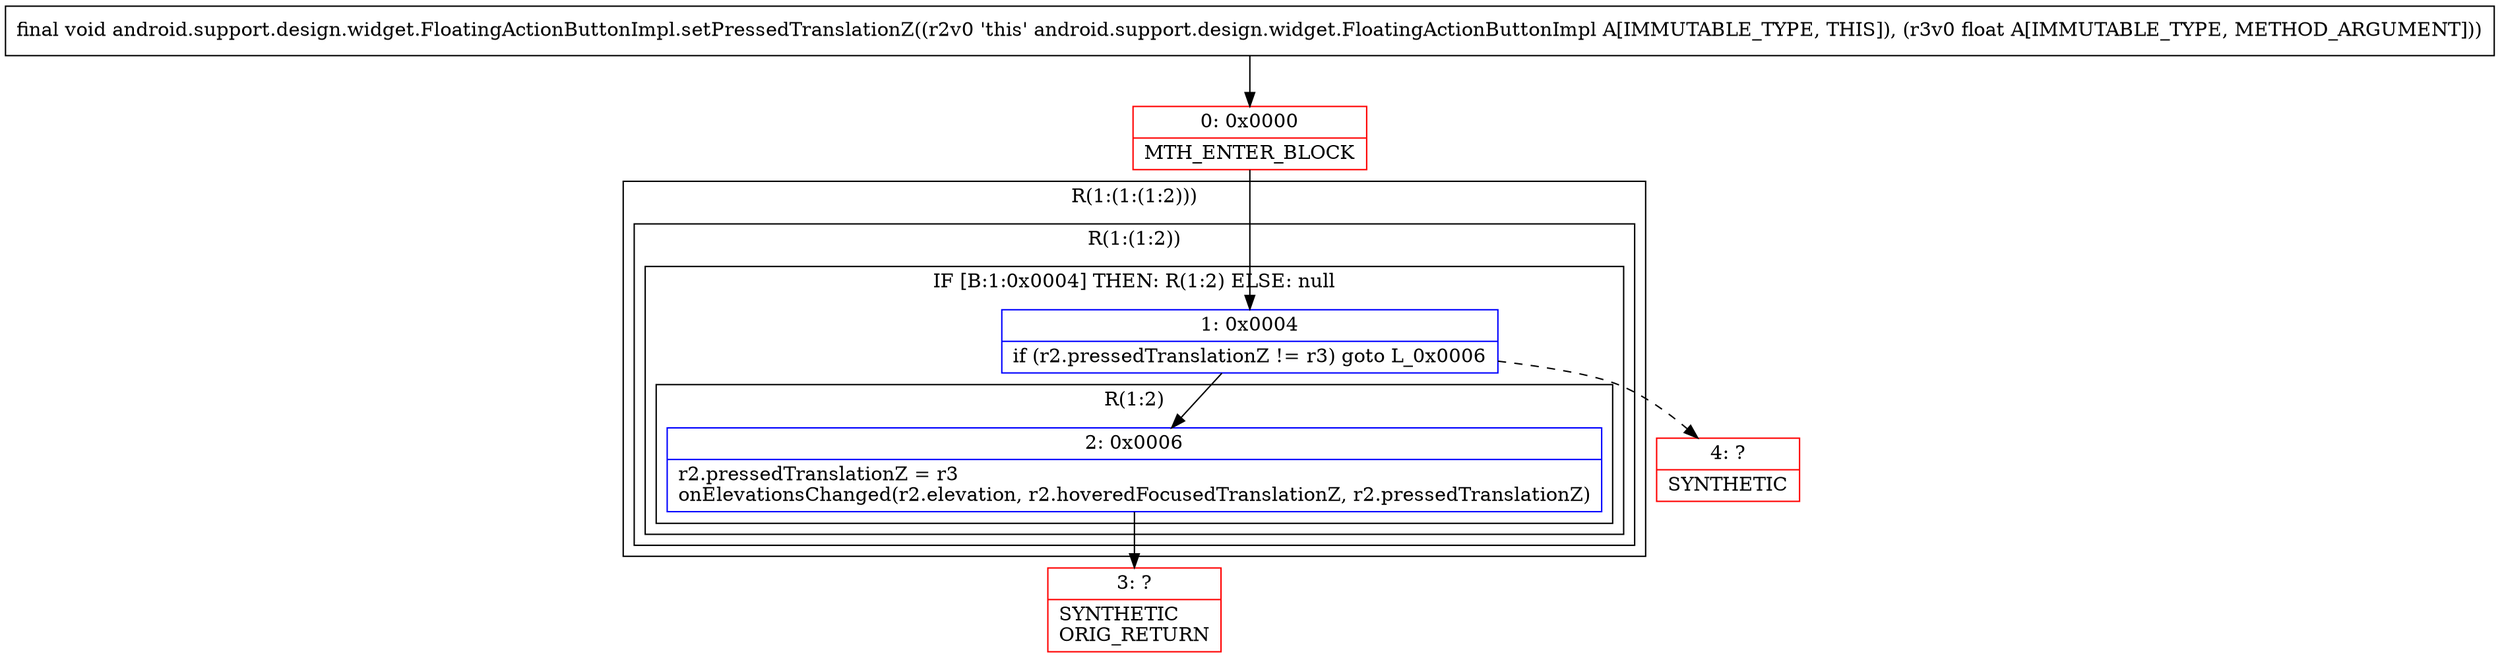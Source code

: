 digraph "CFG forandroid.support.design.widget.FloatingActionButtonImpl.setPressedTranslationZ(F)V" {
subgraph cluster_Region_1401206513 {
label = "R(1:(1:(1:2)))";
node [shape=record,color=blue];
subgraph cluster_Region_926834946 {
label = "R(1:(1:2))";
node [shape=record,color=blue];
subgraph cluster_IfRegion_390143915 {
label = "IF [B:1:0x0004] THEN: R(1:2) ELSE: null";
node [shape=record,color=blue];
Node_1 [shape=record,label="{1\:\ 0x0004|if (r2.pressedTranslationZ != r3) goto L_0x0006\l}"];
subgraph cluster_Region_320404916 {
label = "R(1:2)";
node [shape=record,color=blue];
Node_2 [shape=record,label="{2\:\ 0x0006|r2.pressedTranslationZ = r3\lonElevationsChanged(r2.elevation, r2.hoveredFocusedTranslationZ, r2.pressedTranslationZ)\l}"];
}
}
}
}
Node_0 [shape=record,color=red,label="{0\:\ 0x0000|MTH_ENTER_BLOCK\l}"];
Node_3 [shape=record,color=red,label="{3\:\ ?|SYNTHETIC\lORIG_RETURN\l}"];
Node_4 [shape=record,color=red,label="{4\:\ ?|SYNTHETIC\l}"];
MethodNode[shape=record,label="{final void android.support.design.widget.FloatingActionButtonImpl.setPressedTranslationZ((r2v0 'this' android.support.design.widget.FloatingActionButtonImpl A[IMMUTABLE_TYPE, THIS]), (r3v0 float A[IMMUTABLE_TYPE, METHOD_ARGUMENT])) }"];
MethodNode -> Node_0;
Node_1 -> Node_2;
Node_1 -> Node_4[style=dashed];
Node_2 -> Node_3;
Node_0 -> Node_1;
}


